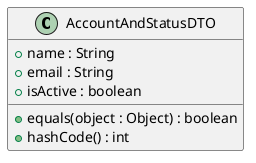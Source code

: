 @startuml
'Attribute syntax: <visibility> <name> : <type> <multiplicity> = <default>
'Method syntax: <visibility> <name (parameter-list)> : <return-type> - For simplicity the type of the parameter-list is not specified

class AccountAndStatusDTO {
    +name : String
    +email : String
    +isActive : boolean

    +equals(object : Object) : boolean
    +hashCode() : int
}

@enduml